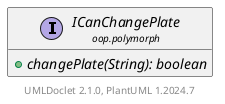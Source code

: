 @startuml
    set namespaceSeparator none
    hide empty fields
    hide empty methods

    interface "<size:14>ICanChangePlate\n<size:10>oop.polymorph" as oop.polymorph.ICanChangePlate [[ICanChangePlate.html]] {
        {abstract} +changePlate(String): boolean
    }

    center footer UMLDoclet 2.1.0, PlantUML %version()
@enduml
